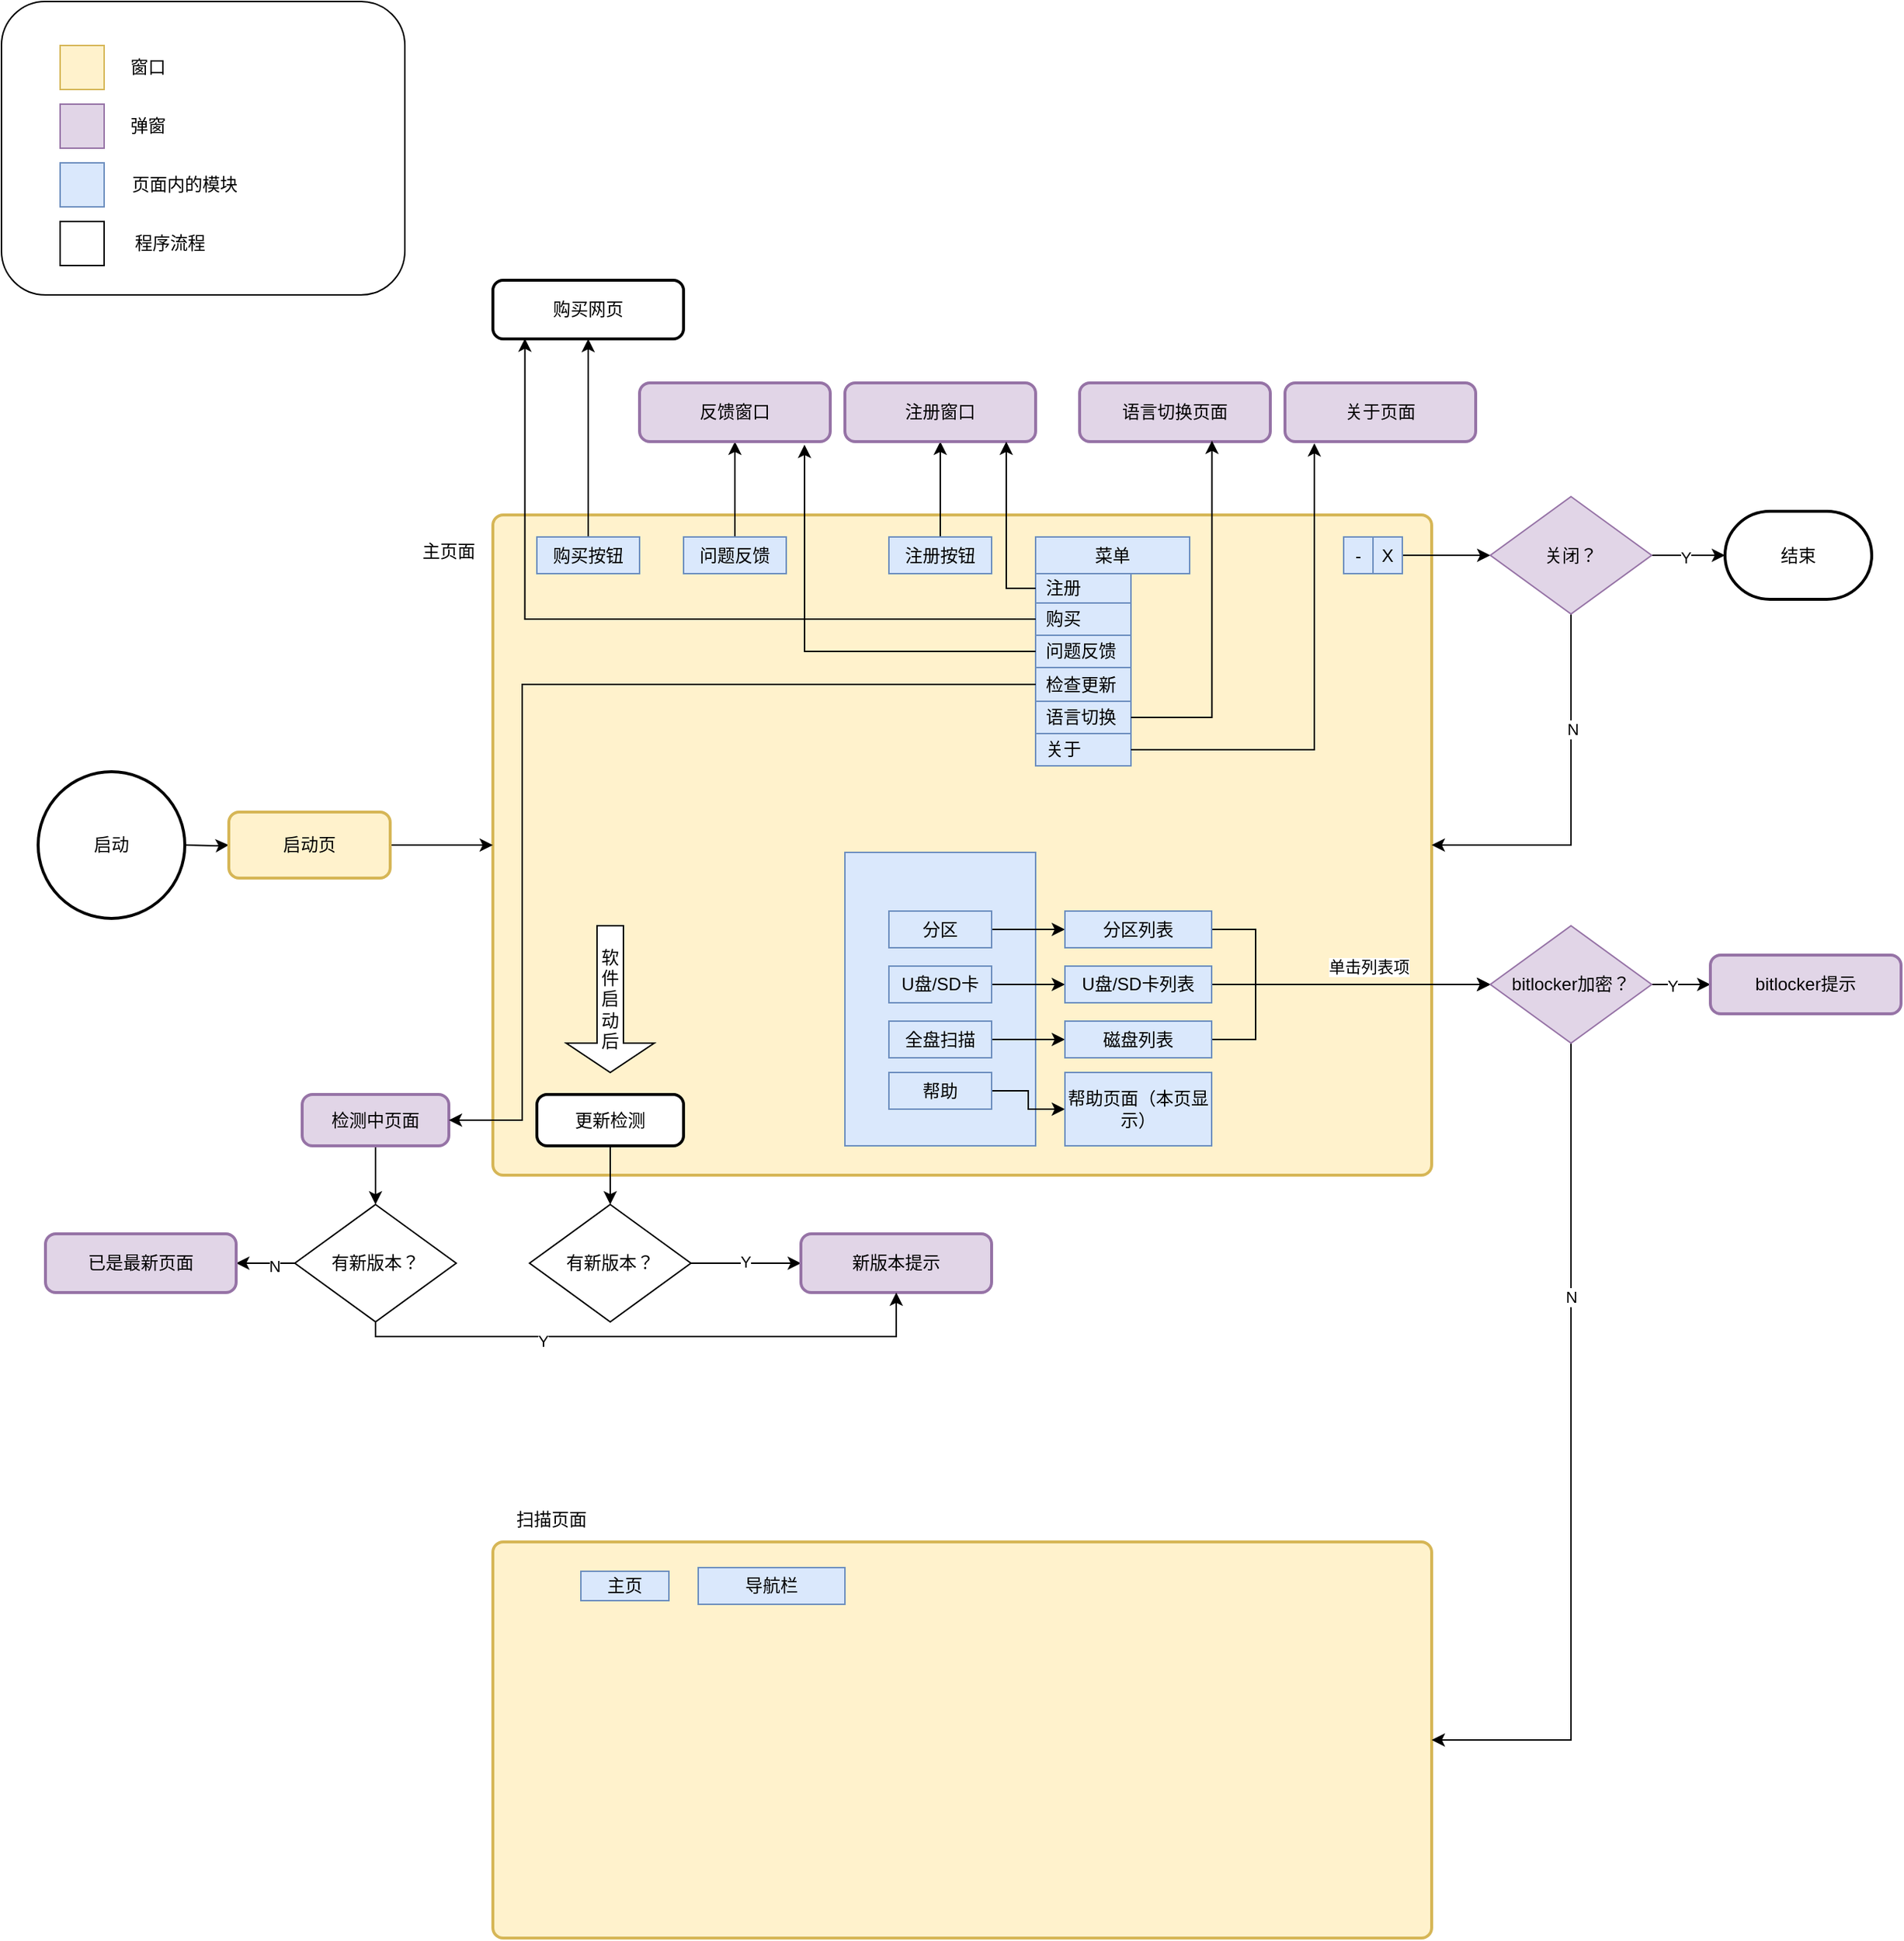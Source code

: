 <mxfile version="26.2.14">
  <diagram name="第 1 页" id="V4GepP_crR_RxC5wct9V">
    <mxGraphModel dx="1536" dy="889" grid="1" gridSize="10" guides="1" tooltips="1" connect="1" arrows="1" fold="1" page="1" pageScale="1" pageWidth="1654" pageHeight="2336" math="0" shadow="0">
      <root>
        <mxCell id="0" />
        <mxCell id="1" parent="0" />
        <mxCell id="_pcszYmhfyqY-zE0gcQq-124" value="" style="rounded=1;whiteSpace=wrap;html=1;" vertex="1" parent="1">
          <mxGeometry x="35" y="30" width="275" height="200" as="geometry" />
        </mxCell>
        <mxCell id="_pcszYmhfyqY-zE0gcQq-23" value="" style="rounded=1;whiteSpace=wrap;html=1;absoluteArcSize=1;arcSize=14;strokeWidth=2;fillColor=#fff2cc;strokeColor=#d6b656;movable=0;resizable=0;rotatable=0;deletable=0;editable=0;locked=1;connectable=0;" vertex="1" parent="1">
          <mxGeometry x="370" y="380" width="640" height="450" as="geometry" />
        </mxCell>
        <mxCell id="_pcszYmhfyqY-zE0gcQq-8" value="" style="rounded=0;whiteSpace=wrap;html=1;fillColor=#dae8fc;strokeColor=#6c8ebf;" vertex="1" parent="1">
          <mxGeometry x="610" y="610" width="130" height="200" as="geometry" />
        </mxCell>
        <mxCell id="_pcszYmhfyqY-zE0gcQq-13" style="edgeStyle=orthogonalEdgeStyle;rounded=0;orthogonalLoop=1;jettySize=auto;html=1;entryX=0;entryY=0.5;entryDx=0;entryDy=0;" edge="1" parent="1" source="_pcszYmhfyqY-zE0gcQq-5" target="_pcszYmhfyqY-zE0gcQq-10">
          <mxGeometry relative="1" as="geometry" />
        </mxCell>
        <mxCell id="_pcszYmhfyqY-zE0gcQq-5" value="分区" style="rounded=0;whiteSpace=wrap;html=1;fillColor=#dae8fc;strokeColor=#6c8ebf;" vertex="1" parent="1">
          <mxGeometry x="640" y="650" width="70" height="25" as="geometry" />
        </mxCell>
        <mxCell id="_pcszYmhfyqY-zE0gcQq-15" style="edgeStyle=orthogonalEdgeStyle;rounded=0;orthogonalLoop=1;jettySize=auto;html=1;entryX=0;entryY=0.5;entryDx=0;entryDy=0;" edge="1" parent="1" source="_pcszYmhfyqY-zE0gcQq-6" target="_pcszYmhfyqY-zE0gcQq-11">
          <mxGeometry relative="1" as="geometry" />
        </mxCell>
        <mxCell id="_pcszYmhfyqY-zE0gcQq-6" value="U盘/SD卡" style="rounded=0;whiteSpace=wrap;html=1;fillColor=#dae8fc;strokeColor=#6c8ebf;" vertex="1" parent="1">
          <mxGeometry x="640" y="687.5" width="70" height="25" as="geometry" />
        </mxCell>
        <mxCell id="_pcszYmhfyqY-zE0gcQq-16" value="" style="edgeStyle=orthogonalEdgeStyle;rounded=0;orthogonalLoop=1;jettySize=auto;html=1;" edge="1" parent="1" source="_pcszYmhfyqY-zE0gcQq-7" target="_pcszYmhfyqY-zE0gcQq-12">
          <mxGeometry relative="1" as="geometry" />
        </mxCell>
        <mxCell id="_pcszYmhfyqY-zE0gcQq-7" value="全盘扫描" style="rounded=0;whiteSpace=wrap;html=1;fillColor=#dae8fc;strokeColor=#6c8ebf;" vertex="1" parent="1">
          <mxGeometry x="640" y="725" width="70" height="25" as="geometry" />
        </mxCell>
        <mxCell id="_pcszYmhfyqY-zE0gcQq-31" value="" style="edgeStyle=orthogonalEdgeStyle;rounded=0;orthogonalLoop=1;jettySize=auto;html=1;" edge="1" parent="1" source="_pcszYmhfyqY-zE0gcQq-10">
          <mxGeometry relative="1" as="geometry">
            <mxPoint x="1050" y="700.0" as="targetPoint" />
            <Array as="points">
              <mxPoint x="890" y="663" />
              <mxPoint x="890" y="700" />
            </Array>
          </mxGeometry>
        </mxCell>
        <mxCell id="_pcszYmhfyqY-zE0gcQq-57" value="单击列表项" style="edgeLabel;html=1;align=center;verticalAlign=middle;resizable=0;points=[];" vertex="1" connectable="0" parent="_pcszYmhfyqY-zE0gcQq-31">
          <mxGeometry x="0.268" y="1" relative="1" as="geometry">
            <mxPoint y="-11" as="offset" />
          </mxGeometry>
        </mxCell>
        <mxCell id="_pcszYmhfyqY-zE0gcQq-10" value="分区列表" style="rounded=0;whiteSpace=wrap;html=1;fillColor=#dae8fc;strokeColor=#6c8ebf;" vertex="1" parent="1">
          <mxGeometry x="760" y="650" width="100" height="25" as="geometry" />
        </mxCell>
        <mxCell id="_pcszYmhfyqY-zE0gcQq-30" value="" style="edgeStyle=orthogonalEdgeStyle;rounded=0;orthogonalLoop=1;jettySize=auto;html=1;" edge="1" parent="1" source="_pcszYmhfyqY-zE0gcQq-11">
          <mxGeometry relative="1" as="geometry">
            <mxPoint x="1050" y="700.0" as="targetPoint" />
          </mxGeometry>
        </mxCell>
        <mxCell id="_pcszYmhfyqY-zE0gcQq-11" value="U盘/SD卡列表" style="rounded=0;whiteSpace=wrap;html=1;fillColor=#dae8fc;strokeColor=#6c8ebf;" vertex="1" parent="1">
          <mxGeometry x="760" y="687.5" width="100" height="25" as="geometry" />
        </mxCell>
        <mxCell id="_pcszYmhfyqY-zE0gcQq-32" value="" style="edgeStyle=orthogonalEdgeStyle;rounded=0;orthogonalLoop=1;jettySize=auto;html=1;" edge="1" parent="1" source="_pcszYmhfyqY-zE0gcQq-12">
          <mxGeometry relative="1" as="geometry">
            <mxPoint x="1050" y="700.0" as="targetPoint" />
            <Array as="points">
              <mxPoint x="890" y="738" />
              <mxPoint x="890" y="700" />
            </Array>
          </mxGeometry>
        </mxCell>
        <mxCell id="_pcszYmhfyqY-zE0gcQq-12" value="磁盘列表" style="rounded=0;whiteSpace=wrap;html=1;fillColor=#dae8fc;strokeColor=#6c8ebf;" vertex="1" parent="1">
          <mxGeometry x="760" y="725" width="100" height="25" as="geometry" />
        </mxCell>
        <mxCell id="_pcszYmhfyqY-zE0gcQq-33" value="" style="edgeStyle=orthogonalEdgeStyle;rounded=0;orthogonalLoop=1;jettySize=auto;html=1;" edge="1" parent="1" target="_pcszYmhfyqY-zE0gcQq-22">
          <mxGeometry relative="1" as="geometry">
            <mxPoint x="160" y="604.983" as="sourcePoint" />
          </mxGeometry>
        </mxCell>
        <mxCell id="_pcszYmhfyqY-zE0gcQq-21" value="启动" style="strokeWidth=2;html=1;shape=mxgraph.flowchart.start_2;whiteSpace=wrap;" vertex="1" parent="1">
          <mxGeometry x="60" y="555" width="100" height="100" as="geometry" />
        </mxCell>
        <mxCell id="_pcszYmhfyqY-zE0gcQq-58" value="" style="edgeStyle=orthogonalEdgeStyle;rounded=0;orthogonalLoop=1;jettySize=auto;html=1;" edge="1" parent="1" source="_pcszYmhfyqY-zE0gcQq-22" target="_pcszYmhfyqY-zE0gcQq-23">
          <mxGeometry relative="1" as="geometry" />
        </mxCell>
        <mxCell id="_pcszYmhfyqY-zE0gcQq-22" value="启动页" style="rounded=1;whiteSpace=wrap;html=1;absoluteArcSize=1;arcSize=14;strokeWidth=2;fillColor=#fff2cc;strokeColor=#d6b656;" vertex="1" parent="1">
          <mxGeometry x="190" y="582.5" width="110" height="45" as="geometry" />
        </mxCell>
        <mxCell id="_pcszYmhfyqY-zE0gcQq-25" value="主页面" style="text;html=1;align=center;verticalAlign=middle;whiteSpace=wrap;rounded=0;" vertex="1" parent="1">
          <mxGeometry x="310" y="390" width="60" height="30" as="geometry" />
        </mxCell>
        <mxCell id="_pcszYmhfyqY-zE0gcQq-38" value="" style="edgeStyle=orthogonalEdgeStyle;rounded=0;orthogonalLoop=1;jettySize=auto;html=1;" edge="1" parent="1" source="_pcszYmhfyqY-zE0gcQq-35" target="_pcszYmhfyqY-zE0gcQq-37">
          <mxGeometry relative="1" as="geometry" />
        </mxCell>
        <mxCell id="_pcszYmhfyqY-zE0gcQq-35" value="帮助" style="rounded=0;whiteSpace=wrap;html=1;fillColor=#dae8fc;strokeColor=#6c8ebf;" vertex="1" parent="1">
          <mxGeometry x="640" y="760" width="70" height="25" as="geometry" />
        </mxCell>
        <mxCell id="_pcszYmhfyqY-zE0gcQq-37" value="帮助页面（本页显示）" style="rounded=0;whiteSpace=wrap;html=1;fillColor=#dae8fc;strokeColor=#6c8ebf;" vertex="1" parent="1">
          <mxGeometry x="760" y="760" width="100" height="50" as="geometry" />
        </mxCell>
        <mxCell id="_pcszYmhfyqY-zE0gcQq-41" value="扫描页面" style="text;html=1;align=center;verticalAlign=middle;whiteSpace=wrap;rounded=0;" vertex="1" parent="1">
          <mxGeometry x="380" y="1050" width="60" height="30" as="geometry" />
        </mxCell>
        <mxCell id="_pcszYmhfyqY-zE0gcQq-42" value="" style="rounded=1;whiteSpace=wrap;html=1;absoluteArcSize=1;arcSize=14;strokeWidth=2;fillColor=#fff2cc;strokeColor=#d6b656;" vertex="1" parent="1">
          <mxGeometry x="370" y="1080" width="640" height="270" as="geometry" />
        </mxCell>
        <mxCell id="_pcszYmhfyqY-zE0gcQq-43" value="主页" style="rounded=0;whiteSpace=wrap;html=1;fillColor=#dae8fc;strokeColor=#6c8ebf;" vertex="1" parent="1">
          <mxGeometry x="430" y="1100" width="60" height="20" as="geometry" />
        </mxCell>
        <mxCell id="_pcszYmhfyqY-zE0gcQq-44" value="导航栏" style="rounded=0;whiteSpace=wrap;html=1;fillColor=#dae8fc;strokeColor=#6c8ebf;" vertex="1" parent="1">
          <mxGeometry x="510" y="1097.5" width="100" height="25" as="geometry" />
        </mxCell>
        <mxCell id="_pcszYmhfyqY-zE0gcQq-48" value="" style="edgeStyle=orthogonalEdgeStyle;rounded=0;orthogonalLoop=1;jettySize=auto;html=1;" edge="1" parent="1" source="_pcszYmhfyqY-zE0gcQq-45">
          <mxGeometry relative="1" as="geometry">
            <mxPoint x="1200" y="700" as="targetPoint" />
          </mxGeometry>
        </mxCell>
        <mxCell id="_pcszYmhfyqY-zE0gcQq-50" value="Y" style="edgeLabel;html=1;align=center;verticalAlign=middle;resizable=0;points=[];" vertex="1" connectable="0" parent="_pcszYmhfyqY-zE0gcQq-48">
          <mxGeometry x="-0.325" y="-1" relative="1" as="geometry">
            <mxPoint as="offset" />
          </mxGeometry>
        </mxCell>
        <mxCell id="_pcszYmhfyqY-zE0gcQq-52" style="edgeStyle=orthogonalEdgeStyle;rounded=0;orthogonalLoop=1;jettySize=auto;html=1;entryX=1;entryY=0.5;entryDx=0;entryDy=0;" edge="1" parent="1" source="_pcszYmhfyqY-zE0gcQq-45" target="_pcszYmhfyqY-zE0gcQq-42">
          <mxGeometry relative="1" as="geometry">
            <mxPoint x="1070" y="1200" as="targetPoint" />
            <Array as="points">
              <mxPoint x="1105" y="1215" />
            </Array>
          </mxGeometry>
        </mxCell>
        <mxCell id="_pcszYmhfyqY-zE0gcQq-53" value="N" style="edgeLabel;html=1;align=center;verticalAlign=middle;resizable=0;points=[];" vertex="1" connectable="0" parent="_pcszYmhfyqY-zE0gcQq-52">
          <mxGeometry x="-0.395" relative="1" as="geometry">
            <mxPoint as="offset" />
          </mxGeometry>
        </mxCell>
        <mxCell id="_pcszYmhfyqY-zE0gcQq-45" value="bitlocker加密？" style="rhombus;whiteSpace=wrap;html=1;fillColor=#e1d5e7;strokeColor=#9673a6;" vertex="1" parent="1">
          <mxGeometry x="1050" y="660" width="110" height="80" as="geometry" />
        </mxCell>
        <mxCell id="_pcszYmhfyqY-zE0gcQq-63" value="" style="edgeStyle=orthogonalEdgeStyle;rounded=0;orthogonalLoop=1;jettySize=auto;html=1;" edge="1" parent="1" source="_pcszYmhfyqY-zE0gcQq-59" target="_pcszYmhfyqY-zE0gcQq-60">
          <mxGeometry relative="1" as="geometry" />
        </mxCell>
        <mxCell id="_pcszYmhfyqY-zE0gcQq-59" value="更新检测" style="rounded=1;whiteSpace=wrap;html=1;absoluteArcSize=1;arcSize=14;strokeWidth=2;" vertex="1" parent="1">
          <mxGeometry x="400" y="775" width="100" height="35" as="geometry" />
        </mxCell>
        <mxCell id="_pcszYmhfyqY-zE0gcQq-64" value="" style="edgeStyle=orthogonalEdgeStyle;rounded=0;orthogonalLoop=1;jettySize=auto;html=1;" edge="1" parent="1" source="_pcszYmhfyqY-zE0gcQq-60" target="_pcszYmhfyqY-zE0gcQq-61">
          <mxGeometry relative="1" as="geometry" />
        </mxCell>
        <mxCell id="_pcszYmhfyqY-zE0gcQq-65" value="Y" style="edgeLabel;html=1;align=center;verticalAlign=middle;resizable=0;points=[];" vertex="1" connectable="0" parent="_pcszYmhfyqY-zE0gcQq-64">
          <mxGeometry x="-0.031" y="1" relative="1" as="geometry">
            <mxPoint as="offset" />
          </mxGeometry>
        </mxCell>
        <mxCell id="_pcszYmhfyqY-zE0gcQq-60" value="有新版本？" style="rhombus;whiteSpace=wrap;html=1;" vertex="1" parent="1">
          <mxGeometry x="395" y="850" width="110" height="80" as="geometry" />
        </mxCell>
        <mxCell id="_pcszYmhfyqY-zE0gcQq-61" value="新版本提示" style="rounded=1;whiteSpace=wrap;html=1;absoluteArcSize=1;arcSize=14;strokeWidth=2;fillColor=#e1d5e7;strokeColor=#9673a6;" vertex="1" parent="1">
          <mxGeometry x="580" y="870" width="130" height="40" as="geometry" />
        </mxCell>
        <mxCell id="_pcszYmhfyqY-zE0gcQq-70" value="" style="edgeStyle=orthogonalEdgeStyle;rounded=0;orthogonalLoop=1;jettySize=auto;html=1;" edge="1" parent="1" source="_pcszYmhfyqY-zE0gcQq-68">
          <mxGeometry relative="1" as="geometry">
            <mxPoint x="1050" y="407.5" as="targetPoint" />
          </mxGeometry>
        </mxCell>
        <mxCell id="_pcszYmhfyqY-zE0gcQq-68" value="X" style="rounded=0;whiteSpace=wrap;html=1;fillColor=#dae8fc;strokeColor=#6c8ebf;" vertex="1" parent="1">
          <mxGeometry x="970" y="395" width="20" height="25" as="geometry" />
        </mxCell>
        <mxCell id="_pcszYmhfyqY-zE0gcQq-73" value="bitlocker提示" style="rounded=1;whiteSpace=wrap;html=1;absoluteArcSize=1;arcSize=14;strokeWidth=2;fillColor=#e1d5e7;strokeColor=#9673a6;" vertex="1" parent="1">
          <mxGeometry x="1200" y="680" width="130" height="40" as="geometry" />
        </mxCell>
        <mxCell id="_pcszYmhfyqY-zE0gcQq-78" value="" style="edgeStyle=orthogonalEdgeStyle;rounded=0;orthogonalLoop=1;jettySize=auto;html=1;" edge="1" parent="1" source="_pcszYmhfyqY-zE0gcQq-75" target="_pcszYmhfyqY-zE0gcQq-77">
          <mxGeometry relative="1" as="geometry" />
        </mxCell>
        <mxCell id="_pcszYmhfyqY-zE0gcQq-79" value="Y" style="edgeLabel;html=1;align=center;verticalAlign=middle;resizable=0;points=[];" vertex="1" connectable="0" parent="_pcszYmhfyqY-zE0gcQq-78">
          <mxGeometry x="-0.1" y="-1" relative="1" as="geometry">
            <mxPoint as="offset" />
          </mxGeometry>
        </mxCell>
        <mxCell id="_pcszYmhfyqY-zE0gcQq-90" style="edgeStyle=orthogonalEdgeStyle;rounded=0;orthogonalLoop=1;jettySize=auto;html=1;entryX=1;entryY=0.5;entryDx=0;entryDy=0;" edge="1" parent="1" source="_pcszYmhfyqY-zE0gcQq-75" target="_pcszYmhfyqY-zE0gcQq-23">
          <mxGeometry relative="1" as="geometry">
            <Array as="points">
              <mxPoint x="1105" y="605" />
            </Array>
          </mxGeometry>
        </mxCell>
        <mxCell id="_pcszYmhfyqY-zE0gcQq-91" value="N" style="edgeLabel;html=1;align=center;verticalAlign=middle;resizable=0;points=[];" vertex="1" connectable="0" parent="_pcszYmhfyqY-zE0gcQq-90">
          <mxGeometry x="-0.382" y="1" relative="1" as="geometry">
            <mxPoint as="offset" />
          </mxGeometry>
        </mxCell>
        <object label="关闭？" ssss="退出窗口" id="_pcszYmhfyqY-zE0gcQq-75">
          <mxCell style="rhombus;whiteSpace=wrap;html=1;fillColor=#e1d5e7;strokeColor=#9673a6;" vertex="1" parent="1">
            <mxGeometry x="1050" y="367.5" width="110" height="80" as="geometry" />
          </mxCell>
        </object>
        <mxCell id="_pcszYmhfyqY-zE0gcQq-77" value="结束" style="strokeWidth=2;html=1;shape=mxgraph.flowchart.terminator;whiteSpace=wrap;" vertex="1" parent="1">
          <mxGeometry x="1210" y="377.5" width="100" height="60" as="geometry" />
        </mxCell>
        <mxCell id="_pcszYmhfyqY-zE0gcQq-94" value="" style="edgeStyle=orthogonalEdgeStyle;rounded=0;orthogonalLoop=1;jettySize=auto;html=1;" edge="1" parent="1" source="_pcszYmhfyqY-zE0gcQq-92" target="_pcszYmhfyqY-zE0gcQq-93">
          <mxGeometry relative="1" as="geometry" />
        </mxCell>
        <mxCell id="_pcszYmhfyqY-zE0gcQq-92" value="注册按钮" style="rounded=0;whiteSpace=wrap;html=1;fillColor=#dae8fc;strokeColor=#6c8ebf;" vertex="1" parent="1">
          <mxGeometry x="640" y="395" width="70" height="25" as="geometry" />
        </mxCell>
        <mxCell id="_pcszYmhfyqY-zE0gcQq-93" value="注册窗口" style="rounded=1;whiteSpace=wrap;html=1;absoluteArcSize=1;arcSize=14;strokeWidth=2;fillColor=#e1d5e7;strokeColor=#9673a6;" vertex="1" parent="1">
          <mxGeometry x="610" y="290" width="130" height="40" as="geometry" />
        </mxCell>
        <mxCell id="_pcszYmhfyqY-zE0gcQq-95" value="菜单" style="rounded=0;whiteSpace=wrap;html=1;fillColor=#dae8fc;strokeColor=#6c8ebf;" vertex="1" parent="1">
          <mxGeometry x="740" y="395" width="105" height="25" as="geometry" />
        </mxCell>
        <mxCell id="_pcszYmhfyqY-zE0gcQq-96" value="" style="shape=table;startSize=0;container=1;collapsible=0;childLayout=tableLayout;fontSize=11;fillColor=#dae8fc;strokeColor=#6c8ebf;" vertex="1" parent="1">
          <mxGeometry x="740" y="420" width="65" height="131" as="geometry" />
        </mxCell>
        <mxCell id="_pcszYmhfyqY-zE0gcQq-97" value="" style="shape=tableRow;horizontal=0;startSize=0;swimlaneHead=0;swimlaneBody=0;strokeColor=inherit;top=0;left=0;bottom=0;right=0;collapsible=0;dropTarget=0;fillColor=none;points=[[0,0.5],[1,0.5]];portConstraint=eastwest;fontSize=16;" vertex="1" parent="_pcszYmhfyqY-zE0gcQq-96">
          <mxGeometry width="65" height="20" as="geometry" />
        </mxCell>
        <mxCell id="_pcszYmhfyqY-zE0gcQq-98" value="注册" style="shape=partialRectangle;html=1;whiteSpace=wrap;connectable=0;strokeColor=inherit;overflow=hidden;fillColor=none;top=0;left=0;bottom=0;right=0;pointerEvents=1;fontSize=12;align=left;spacingLeft=5;" vertex="1" parent="_pcszYmhfyqY-zE0gcQq-97">
          <mxGeometry width="65" height="20" as="geometry">
            <mxRectangle width="65" height="20" as="alternateBounds" />
          </mxGeometry>
        </mxCell>
        <mxCell id="_pcszYmhfyqY-zE0gcQq-99" value="" style="shape=tableRow;horizontal=0;startSize=0;swimlaneHead=0;swimlaneBody=0;strokeColor=inherit;top=0;left=0;bottom=0;right=0;collapsible=0;dropTarget=0;fillColor=none;points=[[0,0.5],[1,0.5]];portConstraint=eastwest;fontSize=16;" vertex="1" parent="_pcszYmhfyqY-zE0gcQq-96">
          <mxGeometry y="20" width="65" height="22" as="geometry" />
        </mxCell>
        <mxCell id="_pcszYmhfyqY-zE0gcQq-100" value="购买" style="shape=partialRectangle;html=1;whiteSpace=wrap;connectable=0;strokeColor=inherit;overflow=hidden;fillColor=none;top=0;left=0;bottom=0;right=0;pointerEvents=1;fontSize=12;align=left;spacingLeft=5;" vertex="1" parent="_pcszYmhfyqY-zE0gcQq-99">
          <mxGeometry width="65" height="22" as="geometry">
            <mxRectangle width="65" height="22" as="alternateBounds" />
          </mxGeometry>
        </mxCell>
        <mxCell id="_pcszYmhfyqY-zE0gcQq-140" value="" style="shape=tableRow;horizontal=0;startSize=0;swimlaneHead=0;swimlaneBody=0;strokeColor=inherit;top=0;left=0;bottom=0;right=0;collapsible=0;dropTarget=0;fillColor=none;points=[[0,0.5],[1,0.5]];portConstraint=eastwest;fontSize=16;" vertex="1" parent="_pcszYmhfyqY-zE0gcQq-96">
          <mxGeometry y="42" width="65" height="22" as="geometry" />
        </mxCell>
        <mxCell id="_pcszYmhfyqY-zE0gcQq-141" value="问题反馈" style="shape=partialRectangle;html=1;whiteSpace=wrap;connectable=0;strokeColor=inherit;overflow=hidden;fillColor=none;top=0;left=0;bottom=0;right=0;pointerEvents=1;fontSize=12;align=left;spacingLeft=5;" vertex="1" parent="_pcszYmhfyqY-zE0gcQq-140">
          <mxGeometry width="65" height="22" as="geometry">
            <mxRectangle width="65" height="22" as="alternateBounds" />
          </mxGeometry>
        </mxCell>
        <mxCell id="_pcszYmhfyqY-zE0gcQq-101" value="" style="shape=tableRow;horizontal=0;startSize=0;swimlaneHead=0;swimlaneBody=0;strokeColor=inherit;top=0;left=0;bottom=0;right=0;collapsible=0;dropTarget=0;fillColor=none;points=[[0,0.5],[1,0.5]];portConstraint=eastwest;fontSize=16;" vertex="1" parent="_pcszYmhfyqY-zE0gcQq-96">
          <mxGeometry y="64" width="65" height="23" as="geometry" />
        </mxCell>
        <mxCell id="_pcszYmhfyqY-zE0gcQq-102" value="检查更新" style="shape=partialRectangle;html=1;whiteSpace=wrap;connectable=0;strokeColor=inherit;overflow=hidden;fillColor=none;top=0;left=0;bottom=0;right=0;pointerEvents=1;fontSize=12;align=left;spacingLeft=5;" vertex="1" parent="_pcszYmhfyqY-zE0gcQq-101">
          <mxGeometry width="65" height="23" as="geometry">
            <mxRectangle width="65" height="23" as="alternateBounds" />
          </mxGeometry>
        </mxCell>
        <mxCell id="_pcszYmhfyqY-zE0gcQq-103" style="shape=tableRow;horizontal=0;startSize=0;swimlaneHead=0;swimlaneBody=0;strokeColor=inherit;top=0;left=0;bottom=0;right=0;collapsible=0;dropTarget=0;fillColor=none;points=[[0,0.5],[1,0.5]];portConstraint=eastwest;fontSize=16;" vertex="1" parent="_pcszYmhfyqY-zE0gcQq-96">
          <mxGeometry y="87" width="65" height="22" as="geometry" />
        </mxCell>
        <mxCell id="_pcszYmhfyqY-zE0gcQq-104" value="语言切换" style="shape=partialRectangle;html=1;whiteSpace=wrap;connectable=0;strokeColor=inherit;overflow=hidden;fillColor=none;top=0;left=0;bottom=0;right=0;pointerEvents=1;fontSize=12;align=left;spacingLeft=5;" vertex="1" parent="_pcszYmhfyqY-zE0gcQq-103">
          <mxGeometry width="65" height="22" as="geometry">
            <mxRectangle width="65" height="22" as="alternateBounds" />
          </mxGeometry>
        </mxCell>
        <mxCell id="_pcszYmhfyqY-zE0gcQq-138" style="shape=tableRow;horizontal=0;startSize=0;swimlaneHead=0;swimlaneBody=0;strokeColor=inherit;top=0;left=0;bottom=0;right=0;collapsible=0;dropTarget=0;fillColor=none;points=[[0,0.5],[1,0.5]];portConstraint=eastwest;fontSize=16;" vertex="1" parent="_pcszYmhfyqY-zE0gcQq-96">
          <mxGeometry y="109" width="65" height="22" as="geometry" />
        </mxCell>
        <mxCell id="_pcszYmhfyqY-zE0gcQq-139" value="关于" style="shape=partialRectangle;html=1;whiteSpace=wrap;connectable=0;strokeColor=inherit;overflow=hidden;fillColor=none;top=0;left=0;bottom=0;right=0;pointerEvents=1;fontSize=12;align=left;spacingLeft=5;" vertex="1" parent="_pcszYmhfyqY-zE0gcQq-138">
          <mxGeometry width="65" height="22" as="geometry">
            <mxRectangle width="65" height="22" as="alternateBounds" />
          </mxGeometry>
        </mxCell>
        <mxCell id="_pcszYmhfyqY-zE0gcQq-116" value="" style="rounded=0;whiteSpace=wrap;html=1;fillColor=#fff2cc;strokeColor=#d6b656;" vertex="1" parent="1">
          <mxGeometry x="75" y="60" width="30" height="30" as="geometry" />
        </mxCell>
        <mxCell id="_pcszYmhfyqY-zE0gcQq-117" value="" style="rounded=0;whiteSpace=wrap;html=1;fillColor=#e1d5e7;strokeColor=#9673a6;" vertex="1" parent="1">
          <mxGeometry x="75" y="100" width="30" height="30" as="geometry" />
        </mxCell>
        <mxCell id="_pcszYmhfyqY-zE0gcQq-118" value="" style="rounded=0;whiteSpace=wrap;html=1;fillColor=#dae8fc;strokeColor=#6c8ebf;" vertex="1" parent="1">
          <mxGeometry x="75" y="140" width="30" height="30" as="geometry" />
        </mxCell>
        <mxCell id="_pcszYmhfyqY-zE0gcQq-119" value="" style="rounded=0;whiteSpace=wrap;html=1;" vertex="1" parent="1">
          <mxGeometry x="75" y="180" width="30" height="30" as="geometry" />
        </mxCell>
        <mxCell id="_pcszYmhfyqY-zE0gcQq-120" value="窗口" style="text;html=1;align=center;verticalAlign=middle;whiteSpace=wrap;rounded=0;" vertex="1" parent="1">
          <mxGeometry x="105" y="60" width="60" height="30" as="geometry" />
        </mxCell>
        <mxCell id="_pcszYmhfyqY-zE0gcQq-121" value="弹窗" style="text;html=1;align=center;verticalAlign=middle;whiteSpace=wrap;rounded=0;" vertex="1" parent="1">
          <mxGeometry x="105" y="100" width="60" height="30" as="geometry" />
        </mxCell>
        <mxCell id="_pcszYmhfyqY-zE0gcQq-122" value="页面内的模块" style="text;html=1;align=center;verticalAlign=middle;whiteSpace=wrap;rounded=0;" vertex="1" parent="1">
          <mxGeometry x="105" y="140" width="110" height="30" as="geometry" />
        </mxCell>
        <mxCell id="_pcszYmhfyqY-zE0gcQq-123" value="程序流程" style="text;html=1;align=center;verticalAlign=middle;whiteSpace=wrap;rounded=0;" vertex="1" parent="1">
          <mxGeometry x="105" y="180" width="90" height="30" as="geometry" />
        </mxCell>
        <mxCell id="_pcszYmhfyqY-zE0gcQq-133" value="" style="edgeStyle=orthogonalEdgeStyle;rounded=0;orthogonalLoop=1;jettySize=auto;html=1;" edge="1" parent="1" source="_pcszYmhfyqY-zE0gcQq-125" target="_pcszYmhfyqY-zE0gcQq-131">
          <mxGeometry relative="1" as="geometry" />
        </mxCell>
        <mxCell id="_pcszYmhfyqY-zE0gcQq-125" value="购买按钮" style="rounded=0;whiteSpace=wrap;html=1;fillColor=#dae8fc;strokeColor=#6c8ebf;" vertex="1" parent="1">
          <mxGeometry x="400" y="395" width="70" height="25" as="geometry" />
        </mxCell>
        <mxCell id="_pcszYmhfyqY-zE0gcQq-128" value="" style="edgeStyle=orthogonalEdgeStyle;rounded=0;orthogonalLoop=1;jettySize=auto;html=1;" edge="1" parent="1" source="_pcszYmhfyqY-zE0gcQq-126" target="_pcszYmhfyqY-zE0gcQq-127">
          <mxGeometry relative="1" as="geometry" />
        </mxCell>
        <mxCell id="_pcszYmhfyqY-zE0gcQq-126" value="问题反馈" style="rounded=0;whiteSpace=wrap;html=1;fillColor=#dae8fc;strokeColor=#6c8ebf;" vertex="1" parent="1">
          <mxGeometry x="500" y="395" width="70" height="25" as="geometry" />
        </mxCell>
        <mxCell id="_pcszYmhfyqY-zE0gcQq-127" value="反馈窗口" style="rounded=1;whiteSpace=wrap;html=1;absoluteArcSize=1;arcSize=14;strokeWidth=2;fillColor=#e1d5e7;strokeColor=#9673a6;" vertex="1" parent="1">
          <mxGeometry x="470" y="290" width="130" height="40" as="geometry" />
        </mxCell>
        <mxCell id="_pcszYmhfyqY-zE0gcQq-129" value="-" style="rounded=0;whiteSpace=wrap;html=1;fillColor=#dae8fc;strokeColor=#6c8ebf;" vertex="1" parent="1">
          <mxGeometry x="950" y="395" width="20" height="25" as="geometry" />
        </mxCell>
        <mxCell id="_pcszYmhfyqY-zE0gcQq-131" value="购买网页" style="rounded=1;whiteSpace=wrap;html=1;absoluteArcSize=1;arcSize=14;strokeWidth=2;" vertex="1" parent="1">
          <mxGeometry x="370" y="220" width="130" height="40" as="geometry" />
        </mxCell>
        <mxCell id="_pcszYmhfyqY-zE0gcQq-142" style="edgeStyle=orthogonalEdgeStyle;rounded=0;orthogonalLoop=1;jettySize=auto;html=1;entryX=0.865;entryY=1.054;entryDx=0;entryDy=0;entryPerimeter=0;" edge="1" parent="1" source="_pcszYmhfyqY-zE0gcQq-140" target="_pcszYmhfyqY-zE0gcQq-127">
          <mxGeometry relative="1" as="geometry">
            <mxPoint x="590" y="350" as="targetPoint" />
          </mxGeometry>
        </mxCell>
        <mxCell id="_pcszYmhfyqY-zE0gcQq-143" style="edgeStyle=orthogonalEdgeStyle;rounded=0;orthogonalLoop=1;jettySize=auto;html=1;entryX=0.846;entryY=1;entryDx=0;entryDy=0;entryPerimeter=0;" edge="1" parent="1" source="_pcszYmhfyqY-zE0gcQq-97" target="_pcszYmhfyqY-zE0gcQq-93">
          <mxGeometry relative="1" as="geometry" />
        </mxCell>
        <mxCell id="_pcszYmhfyqY-zE0gcQq-144" style="edgeStyle=orthogonalEdgeStyle;rounded=0;orthogonalLoop=1;jettySize=auto;html=1;entryX=0.168;entryY=0.993;entryDx=0;entryDy=0;entryPerimeter=0;" edge="1" parent="1" source="_pcszYmhfyqY-zE0gcQq-99" target="_pcszYmhfyqY-zE0gcQq-131">
          <mxGeometry relative="1" as="geometry" />
        </mxCell>
        <mxCell id="_pcszYmhfyqY-zE0gcQq-148" value="" style="edgeStyle=orthogonalEdgeStyle;rounded=0;orthogonalLoop=1;jettySize=auto;html=1;" edge="1" parent="1" source="_pcszYmhfyqY-zE0gcQq-145" target="_pcszYmhfyqY-zE0gcQq-147">
          <mxGeometry relative="1" as="geometry" />
        </mxCell>
        <mxCell id="_pcszYmhfyqY-zE0gcQq-145" value="检测中页面" style="rounded=1;whiteSpace=wrap;html=1;absoluteArcSize=1;arcSize=14;strokeWidth=2;fillColor=#e1d5e7;strokeColor=#9673a6;" vertex="1" parent="1">
          <mxGeometry x="240" y="775" width="100" height="35" as="geometry" />
        </mxCell>
        <mxCell id="_pcszYmhfyqY-zE0gcQq-146" style="edgeStyle=orthogonalEdgeStyle;rounded=0;orthogonalLoop=1;jettySize=auto;html=1;entryX=1;entryY=0.5;entryDx=0;entryDy=0;" edge="1" parent="1" source="_pcszYmhfyqY-zE0gcQq-101" target="_pcszYmhfyqY-zE0gcQq-145">
          <mxGeometry relative="1" as="geometry">
            <Array as="points">
              <mxPoint x="390" y="496" />
              <mxPoint x="390" y="793" />
            </Array>
          </mxGeometry>
        </mxCell>
        <mxCell id="_pcszYmhfyqY-zE0gcQq-149" style="edgeStyle=orthogonalEdgeStyle;rounded=0;orthogonalLoop=1;jettySize=auto;html=1;entryX=0.5;entryY=1;entryDx=0;entryDy=0;" edge="1" parent="1" source="_pcszYmhfyqY-zE0gcQq-147" target="_pcszYmhfyqY-zE0gcQq-61">
          <mxGeometry relative="1" as="geometry">
            <Array as="points">
              <mxPoint x="290" y="940" />
              <mxPoint x="645" y="940" />
            </Array>
          </mxGeometry>
        </mxCell>
        <mxCell id="_pcszYmhfyqY-zE0gcQq-150" value="Y" style="edgeLabel;html=1;align=center;verticalAlign=middle;resizable=0;points=[];" vertex="1" connectable="0" parent="_pcszYmhfyqY-zE0gcQq-149">
          <mxGeometry x="-0.371" y="-3" relative="1" as="geometry">
            <mxPoint as="offset" />
          </mxGeometry>
        </mxCell>
        <mxCell id="_pcszYmhfyqY-zE0gcQq-152" value="" style="edgeStyle=orthogonalEdgeStyle;rounded=0;orthogonalLoop=1;jettySize=auto;html=1;" edge="1" parent="1" source="_pcszYmhfyqY-zE0gcQq-147" target="_pcszYmhfyqY-zE0gcQq-151">
          <mxGeometry relative="1" as="geometry" />
        </mxCell>
        <mxCell id="_pcszYmhfyqY-zE0gcQq-153" value="N" style="edgeLabel;html=1;align=center;verticalAlign=middle;resizable=0;points=[];" vertex="1" connectable="0" parent="_pcszYmhfyqY-zE0gcQq-152">
          <mxGeometry x="-0.312" y="2" relative="1" as="geometry">
            <mxPoint as="offset" />
          </mxGeometry>
        </mxCell>
        <mxCell id="_pcszYmhfyqY-zE0gcQq-147" value="有新版本？" style="rhombus;whiteSpace=wrap;html=1;" vertex="1" parent="1">
          <mxGeometry x="235" y="850" width="110" height="80" as="geometry" />
        </mxCell>
        <mxCell id="_pcszYmhfyqY-zE0gcQq-151" value="已是最新页面" style="rounded=1;whiteSpace=wrap;html=1;absoluteArcSize=1;arcSize=14;strokeWidth=2;fillColor=#e1d5e7;strokeColor=#9673a6;" vertex="1" parent="1">
          <mxGeometry x="65" y="870" width="130" height="40" as="geometry" />
        </mxCell>
        <mxCell id="_pcszYmhfyqY-zE0gcQq-154" value="语言切换页面" style="rounded=1;whiteSpace=wrap;html=1;absoluteArcSize=1;arcSize=14;strokeWidth=2;fillColor=#e1d5e7;strokeColor=#9673a6;" vertex="1" parent="1">
          <mxGeometry x="770" y="290" width="130" height="40" as="geometry" />
        </mxCell>
        <mxCell id="_pcszYmhfyqY-zE0gcQq-155" value="关于页面" style="rounded=1;whiteSpace=wrap;html=1;absoluteArcSize=1;arcSize=14;strokeWidth=2;fillColor=#e1d5e7;strokeColor=#9673a6;" vertex="1" parent="1">
          <mxGeometry x="910" y="290" width="130" height="40" as="geometry" />
        </mxCell>
        <mxCell id="_pcszYmhfyqY-zE0gcQq-156" style="edgeStyle=orthogonalEdgeStyle;rounded=0;orthogonalLoop=1;jettySize=auto;html=1;entryX=0.694;entryY=0.984;entryDx=0;entryDy=0;entryPerimeter=0;" edge="1" parent="1" source="_pcszYmhfyqY-zE0gcQq-103" target="_pcszYmhfyqY-zE0gcQq-154">
          <mxGeometry relative="1" as="geometry" />
        </mxCell>
        <mxCell id="_pcszYmhfyqY-zE0gcQq-157" style="edgeStyle=orthogonalEdgeStyle;rounded=0;orthogonalLoop=1;jettySize=auto;html=1;entryX=0.154;entryY=1.027;entryDx=0;entryDy=0;entryPerimeter=0;" edge="1" parent="1" source="_pcszYmhfyqY-zE0gcQq-138" target="_pcszYmhfyqY-zE0gcQq-155">
          <mxGeometry relative="1" as="geometry" />
        </mxCell>
        <mxCell id="_pcszYmhfyqY-zE0gcQq-163" value="软&lt;div&gt;件&lt;br&gt;启&lt;br&gt;动&lt;br&gt;后&lt;/div&gt;" style="shape=singleArrow;direction=south;whiteSpace=wrap;html=1;" vertex="1" parent="1">
          <mxGeometry x="420" y="660" width="60" height="100" as="geometry" />
        </mxCell>
      </root>
    </mxGraphModel>
  </diagram>
</mxfile>
